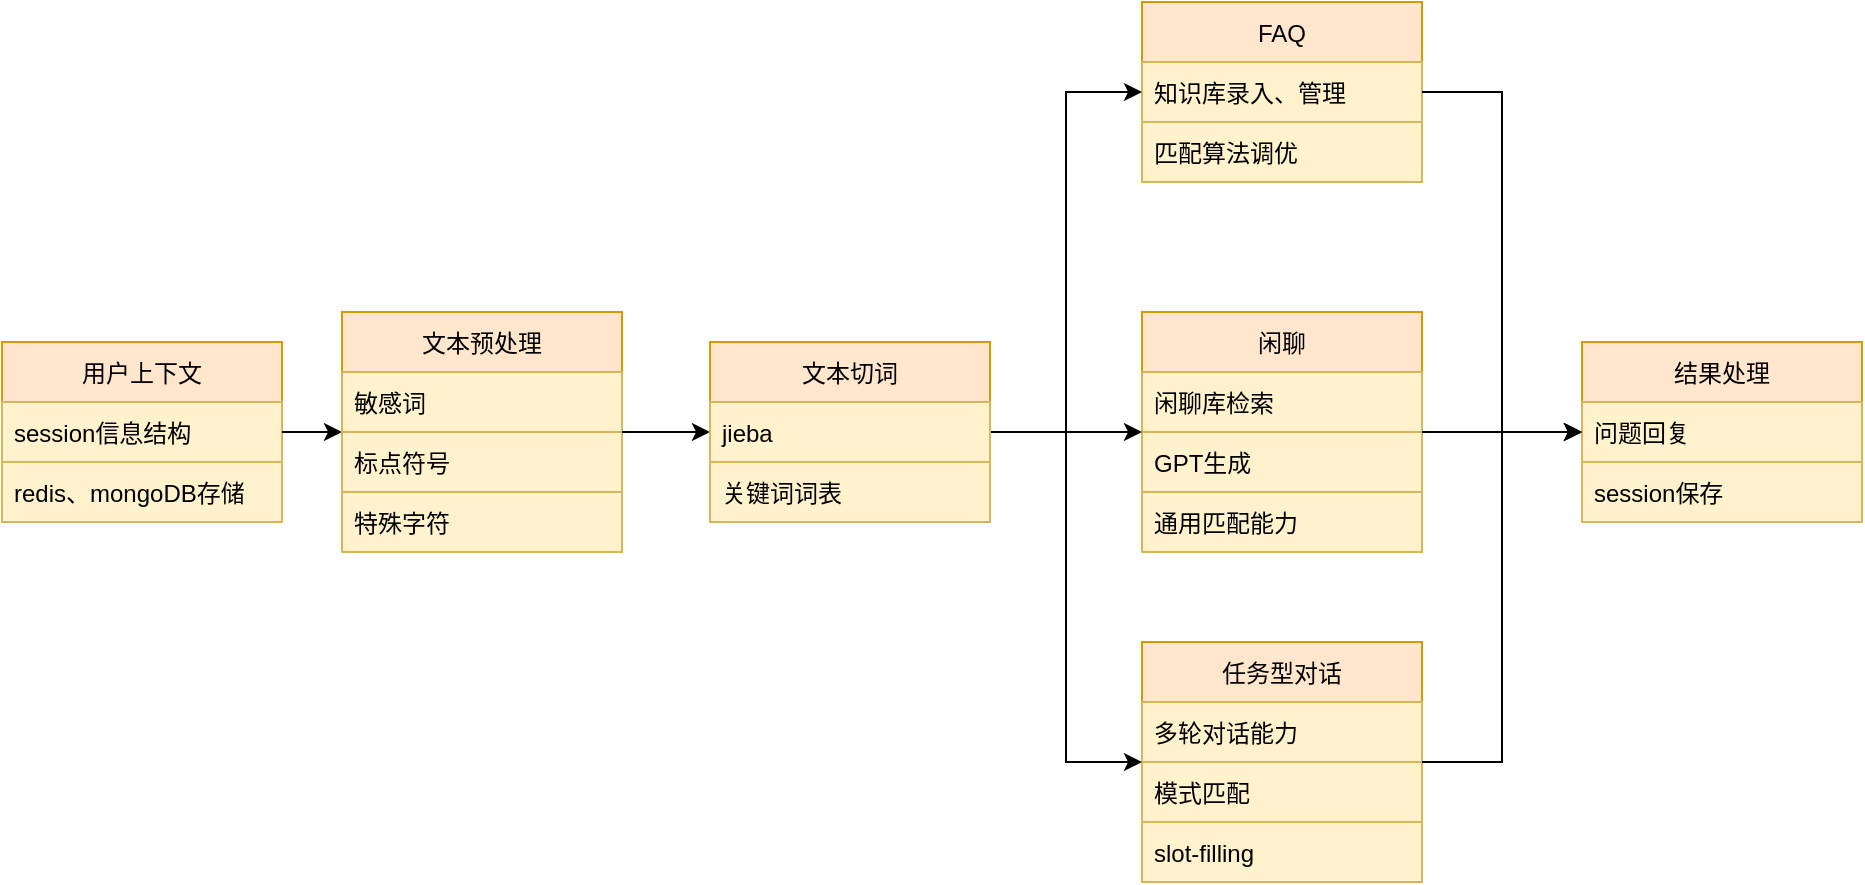 <mxfile version="15.7.0" type="github" pages="5">
  <diagram id="1DQiEbncPVNKnT5ZLwAQ" name="对话机器人构成">
    <mxGraphModel dx="1980" dy="1039" grid="1" gridSize="10" guides="1" tooltips="1" connect="1" arrows="1" fold="1" page="1" pageScale="1" pageWidth="827" pageHeight="1169" math="0" shadow="0">
      <root>
        <mxCell id="2leta2Lz2PGiTpGWdP7--0" />
        <mxCell id="2leta2Lz2PGiTpGWdP7--1" parent="2leta2Lz2PGiTpGWdP7--0" />
        <mxCell id="EGFj_sdCFEe6fq_zzrTZ-20" value="用户上下文" style="swimlane;fontStyle=0;childLayout=stackLayout;horizontal=1;startSize=30;horizontalStack=0;resizeParent=1;resizeParentMax=0;resizeLast=0;collapsible=1;marginBottom=0;fillColor=#ffe6cc;strokeColor=#d79b00;" parent="2leta2Lz2PGiTpGWdP7--1" vertex="1">
          <mxGeometry x="110" y="510" width="140" height="90" as="geometry">
            <mxRectangle y="85" width="90" height="30" as="alternateBounds" />
          </mxGeometry>
        </mxCell>
        <mxCell id="EGFj_sdCFEe6fq_zzrTZ-21" value="session信息结构" style="text;strokeColor=#d6b656;fillColor=#fff2cc;align=left;verticalAlign=middle;spacingLeft=4;spacingRight=4;overflow=hidden;points=[[0,0.5],[1,0.5]];portConstraint=eastwest;rotatable=0;" parent="EGFj_sdCFEe6fq_zzrTZ-20" vertex="1">
          <mxGeometry y="30" width="140" height="30" as="geometry" />
        </mxCell>
        <mxCell id="EGFj_sdCFEe6fq_zzrTZ-22" value="redis、mongoDB存储" style="text;strokeColor=#d6b656;fillColor=#fff2cc;align=left;verticalAlign=middle;spacingLeft=4;spacingRight=4;overflow=hidden;points=[[0,0.5],[1,0.5]];portConstraint=eastwest;rotatable=0;" parent="EGFj_sdCFEe6fq_zzrTZ-20" vertex="1">
          <mxGeometry y="60" width="140" height="30" as="geometry" />
        </mxCell>
        <mxCell id="EGFj_sdCFEe6fq_zzrTZ-23" style="edgeStyle=orthogonalEdgeStyle;rounded=0;orthogonalLoop=1;jettySize=auto;html=1;exitX=1;exitY=0.5;exitDx=0;exitDy=0;entryX=0;entryY=0.5;entryDx=0;entryDy=0;" parent="2leta2Lz2PGiTpGWdP7--1" source="EGFj_sdCFEe6fq_zzrTZ-20" target="EGFj_sdCFEe6fq_zzrTZ-6" edge="1">
          <mxGeometry relative="1" as="geometry" />
        </mxCell>
        <mxCell id="EGFj_sdCFEe6fq_zzrTZ-6" value="文本预处理" style="swimlane;fontStyle=0;childLayout=stackLayout;horizontal=1;startSize=30;horizontalStack=0;resizeParent=1;resizeParentMax=0;resizeLast=0;collapsible=1;marginBottom=0;fillColor=#ffe6cc;strokeColor=#d79b00;" parent="2leta2Lz2PGiTpGWdP7--1" vertex="1">
          <mxGeometry x="280" y="495" width="140" height="120" as="geometry">
            <mxRectangle x="140" y="85" width="90" height="30" as="alternateBounds" />
          </mxGeometry>
        </mxCell>
        <mxCell id="EGFj_sdCFEe6fq_zzrTZ-7" value="敏感词" style="text;strokeColor=#d6b656;fillColor=#fff2cc;align=left;verticalAlign=middle;spacingLeft=4;spacingRight=4;overflow=hidden;points=[[0,0.5],[1,0.5]];portConstraint=eastwest;rotatable=0;" parent="EGFj_sdCFEe6fq_zzrTZ-6" vertex="1">
          <mxGeometry y="30" width="140" height="30" as="geometry" />
        </mxCell>
        <mxCell id="EGFj_sdCFEe6fq_zzrTZ-8" value="标点符号" style="text;strokeColor=#d6b656;fillColor=#fff2cc;align=left;verticalAlign=middle;spacingLeft=4;spacingRight=4;overflow=hidden;points=[[0,0.5],[1,0.5]];portConstraint=eastwest;rotatable=0;" parent="EGFj_sdCFEe6fq_zzrTZ-6" vertex="1">
          <mxGeometry y="60" width="140" height="30" as="geometry" />
        </mxCell>
        <mxCell id="EGFj_sdCFEe6fq_zzrTZ-9" value="特殊字符" style="text;strokeColor=#d6b656;fillColor=#fff2cc;align=left;verticalAlign=middle;spacingLeft=4;spacingRight=4;overflow=hidden;points=[[0,0.5],[1,0.5]];portConstraint=eastwest;rotatable=0;" parent="EGFj_sdCFEe6fq_zzrTZ-6" vertex="1">
          <mxGeometry y="90" width="140" height="30" as="geometry" />
        </mxCell>
        <mxCell id="EGFj_sdCFEe6fq_zzrTZ-15" style="edgeStyle=orthogonalEdgeStyle;rounded=0;orthogonalLoop=1;jettySize=auto;html=1;exitX=1;exitY=0.5;exitDx=0;exitDy=0;entryX=0;entryY=0.5;entryDx=0;entryDy=0;" parent="2leta2Lz2PGiTpGWdP7--1" source="EGFj_sdCFEe6fq_zzrTZ-6" target="EGFj_sdCFEe6fq_zzrTZ-10" edge="1">
          <mxGeometry relative="1" as="geometry" />
        </mxCell>
        <mxCell id="EGFj_sdCFEe6fq_zzrTZ-24" value="FAQ" style="swimlane;fontStyle=0;childLayout=stackLayout;horizontal=1;startSize=30;horizontalStack=0;resizeParent=1;resizeParentMax=0;resizeLast=0;collapsible=1;marginBottom=0;fillColor=#ffe6cc;strokeColor=#d79b00;" parent="2leta2Lz2PGiTpGWdP7--1" vertex="1">
          <mxGeometry x="680" y="340" width="140" height="90" as="geometry">
            <mxRectangle x="840" y="500" width="90" height="30" as="alternateBounds" />
          </mxGeometry>
        </mxCell>
        <mxCell id="EGFj_sdCFEe6fq_zzrTZ-25" value="知识库录入、管理" style="text;strokeColor=#d6b656;fillColor=#fff2cc;align=left;verticalAlign=middle;spacingLeft=4;spacingRight=4;overflow=hidden;points=[[0,0.5],[1,0.5]];portConstraint=eastwest;rotatable=0;" parent="EGFj_sdCFEe6fq_zzrTZ-24" vertex="1">
          <mxGeometry y="30" width="140" height="30" as="geometry" />
        </mxCell>
        <mxCell id="EGFj_sdCFEe6fq_zzrTZ-26" value="匹配算法调优" style="text;strokeColor=#d6b656;fillColor=#fff2cc;align=left;verticalAlign=middle;spacingLeft=4;spacingRight=4;overflow=hidden;points=[[0,0.5],[1,0.5]];portConstraint=eastwest;rotatable=0;" parent="EGFj_sdCFEe6fq_zzrTZ-24" vertex="1">
          <mxGeometry y="60" width="140" height="30" as="geometry" />
        </mxCell>
        <mxCell id="EGFj_sdCFEe6fq_zzrTZ-32" value="闲聊" style="swimlane;fontStyle=0;childLayout=stackLayout;horizontal=1;startSize=30;horizontalStack=0;resizeParent=1;resizeParentMax=0;resizeLast=0;collapsible=1;marginBottom=0;fillColor=#ffe6cc;strokeColor=#d79b00;" parent="2leta2Lz2PGiTpGWdP7--1" vertex="1">
          <mxGeometry x="680" y="495" width="140" height="120" as="geometry">
            <mxRectangle x="815" y="480" width="90" height="30" as="alternateBounds" />
          </mxGeometry>
        </mxCell>
        <mxCell id="EGFj_sdCFEe6fq_zzrTZ-33" value="闲聊库检索" style="text;strokeColor=#d6b656;fillColor=#fff2cc;align=left;verticalAlign=middle;spacingLeft=4;spacingRight=4;overflow=hidden;points=[[0,0.5],[1,0.5]];portConstraint=eastwest;rotatable=0;" parent="EGFj_sdCFEe6fq_zzrTZ-32" vertex="1">
          <mxGeometry y="30" width="140" height="30" as="geometry" />
        </mxCell>
        <mxCell id="EGFj_sdCFEe6fq_zzrTZ-34" value="GPT生成" style="text;strokeColor=#d6b656;fillColor=#fff2cc;align=left;verticalAlign=middle;spacingLeft=4;spacingRight=4;overflow=hidden;points=[[0,0.5],[1,0.5]];portConstraint=eastwest;rotatable=0;" parent="EGFj_sdCFEe6fq_zzrTZ-32" vertex="1">
          <mxGeometry y="60" width="140" height="30" as="geometry" />
        </mxCell>
        <mxCell id="EGFj_sdCFEe6fq_zzrTZ-35" value="通用匹配能力" style="text;strokeColor=#d6b656;fillColor=#fff2cc;align=left;verticalAlign=middle;spacingLeft=4;spacingRight=4;overflow=hidden;points=[[0,0.5],[1,0.5]];portConstraint=eastwest;rotatable=0;" parent="EGFj_sdCFEe6fq_zzrTZ-32" vertex="1">
          <mxGeometry y="90" width="140" height="30" as="geometry" />
        </mxCell>
        <mxCell id="EGFj_sdCFEe6fq_zzrTZ-36" value="任务型对话" style="swimlane;fontStyle=0;childLayout=stackLayout;horizontal=1;startSize=30;horizontalStack=0;resizeParent=1;resizeParentMax=0;resizeLast=0;collapsible=1;marginBottom=0;fillColor=#ffe6cc;strokeColor=#d79b00;" parent="2leta2Lz2PGiTpGWdP7--1" vertex="1">
          <mxGeometry x="680" y="660" width="140" height="120" as="geometry">
            <mxRectangle x="840" y="670" width="90" height="30" as="alternateBounds" />
          </mxGeometry>
        </mxCell>
        <mxCell id="EGFj_sdCFEe6fq_zzrTZ-37" value="多轮对话能力" style="text;strokeColor=#d6b656;fillColor=#fff2cc;align=left;verticalAlign=middle;spacingLeft=4;spacingRight=4;overflow=hidden;points=[[0,0.5],[1,0.5]];portConstraint=eastwest;rotatable=0;" parent="EGFj_sdCFEe6fq_zzrTZ-36" vertex="1">
          <mxGeometry y="30" width="140" height="30" as="geometry" />
        </mxCell>
        <mxCell id="EGFj_sdCFEe6fq_zzrTZ-38" value="模式匹配" style="text;strokeColor=#d6b656;fillColor=#fff2cc;align=left;verticalAlign=middle;spacingLeft=4;spacingRight=4;overflow=hidden;points=[[0,0.5],[1,0.5]];portConstraint=eastwest;rotatable=0;" parent="EGFj_sdCFEe6fq_zzrTZ-36" vertex="1">
          <mxGeometry y="60" width="140" height="30" as="geometry" />
        </mxCell>
        <mxCell id="EGFj_sdCFEe6fq_zzrTZ-39" value="slot-filling" style="text;strokeColor=#d6b656;fillColor=#fff2cc;align=left;verticalAlign=middle;spacingLeft=4;spacingRight=4;overflow=hidden;points=[[0,0.5],[1,0.5]];portConstraint=eastwest;rotatable=0;" parent="EGFj_sdCFEe6fq_zzrTZ-36" vertex="1">
          <mxGeometry y="90" width="140" height="30" as="geometry" />
        </mxCell>
        <mxCell id="EGFj_sdCFEe6fq_zzrTZ-40" value="结果处理" style="swimlane;fontStyle=0;childLayout=stackLayout;horizontal=1;startSize=30;horizontalStack=0;resizeParent=1;resizeParentMax=0;resizeLast=0;collapsible=1;marginBottom=0;fillColor=#ffe6cc;strokeColor=#d79b00;" parent="2leta2Lz2PGiTpGWdP7--1" vertex="1">
          <mxGeometry x="900" y="510" width="140" height="90" as="geometry">
            <mxRectangle x="990" y="585" width="90" height="30" as="alternateBounds" />
          </mxGeometry>
        </mxCell>
        <mxCell id="EGFj_sdCFEe6fq_zzrTZ-41" value="问题回复" style="text;strokeColor=#d6b656;fillColor=#fff2cc;align=left;verticalAlign=middle;spacingLeft=4;spacingRight=4;overflow=hidden;points=[[0,0.5],[1,0.5]];portConstraint=eastwest;rotatable=0;" parent="EGFj_sdCFEe6fq_zzrTZ-40" vertex="1">
          <mxGeometry y="30" width="140" height="30" as="geometry" />
        </mxCell>
        <mxCell id="EGFj_sdCFEe6fq_zzrTZ-42" value="session保存" style="text;strokeColor=#d6b656;fillColor=#fff2cc;align=left;verticalAlign=middle;spacingLeft=4;spacingRight=4;overflow=hidden;points=[[0,0.5],[1,0.5]];portConstraint=eastwest;rotatable=0;" parent="EGFj_sdCFEe6fq_zzrTZ-40" vertex="1">
          <mxGeometry y="60" width="140" height="30" as="geometry" />
        </mxCell>
        <mxCell id="EGFj_sdCFEe6fq_zzrTZ-43" style="edgeStyle=orthogonalEdgeStyle;rounded=0;orthogonalLoop=1;jettySize=auto;html=1;exitX=1;exitY=0.5;exitDx=0;exitDy=0;entryX=0;entryY=0.5;entryDx=0;entryDy=0;" parent="2leta2Lz2PGiTpGWdP7--1" source="EGFj_sdCFEe6fq_zzrTZ-24" target="EGFj_sdCFEe6fq_zzrTZ-40" edge="1">
          <mxGeometry relative="1" as="geometry" />
        </mxCell>
        <mxCell id="EGFj_sdCFEe6fq_zzrTZ-44" style="edgeStyle=orthogonalEdgeStyle;rounded=0;orthogonalLoop=1;jettySize=auto;html=1;entryX=0;entryY=0.5;entryDx=0;entryDy=0;exitX=1;exitY=0.5;exitDx=0;exitDy=0;" parent="2leta2Lz2PGiTpGWdP7--1" source="EGFj_sdCFEe6fq_zzrTZ-32" target="EGFj_sdCFEe6fq_zzrTZ-40" edge="1">
          <mxGeometry relative="1" as="geometry">
            <mxPoint x="845" y="600" as="targetPoint" />
            <mxPoint x="825" y="555" as="sourcePoint" />
          </mxGeometry>
        </mxCell>
        <mxCell id="EGFj_sdCFEe6fq_zzrTZ-45" style="edgeStyle=orthogonalEdgeStyle;rounded=0;orthogonalLoop=1;jettySize=auto;html=1;exitX=1;exitY=0.5;exitDx=0;exitDy=0;entryX=0;entryY=0.5;entryDx=0;entryDy=0;" parent="2leta2Lz2PGiTpGWdP7--1" source="EGFj_sdCFEe6fq_zzrTZ-36" target="EGFj_sdCFEe6fq_zzrTZ-40" edge="1">
          <mxGeometry relative="1" as="geometry" />
        </mxCell>
        <mxCell id="EGFj_sdCFEe6fq_zzrTZ-30" style="edgeStyle=orthogonalEdgeStyle;rounded=0;orthogonalLoop=1;jettySize=auto;html=1;exitX=1;exitY=0.5;exitDx=0;exitDy=0;entryX=0;entryY=0.5;entryDx=0;entryDy=0;" parent="2leta2Lz2PGiTpGWdP7--1" source="EGFj_sdCFEe6fq_zzrTZ-10" target="EGFj_sdCFEe6fq_zzrTZ-24" edge="1">
          <mxGeometry relative="1" as="geometry" />
        </mxCell>
        <mxCell id="EGFj_sdCFEe6fq_zzrTZ-19" style="edgeStyle=orthogonalEdgeStyle;rounded=0;orthogonalLoop=1;jettySize=auto;html=1;exitX=1;exitY=0.5;exitDx=0;exitDy=0;entryX=0;entryY=0.5;entryDx=0;entryDy=0;" parent="2leta2Lz2PGiTpGWdP7--1" source="EGFj_sdCFEe6fq_zzrTZ-10" target="EGFj_sdCFEe6fq_zzrTZ-32" edge="1">
          <mxGeometry relative="1" as="geometry">
            <mxPoint x="800" y="540" as="targetPoint" />
          </mxGeometry>
        </mxCell>
        <mxCell id="EGFj_sdCFEe6fq_zzrTZ-31" style="edgeStyle=orthogonalEdgeStyle;rounded=0;orthogonalLoop=1;jettySize=auto;html=1;exitX=1;exitY=0.5;exitDx=0;exitDy=0;entryX=0;entryY=0.5;entryDx=0;entryDy=0;" parent="2leta2Lz2PGiTpGWdP7--1" source="EGFj_sdCFEe6fq_zzrTZ-10" target="EGFj_sdCFEe6fq_zzrTZ-36" edge="1">
          <mxGeometry relative="1" as="geometry">
            <mxPoint x="490" y="855" as="targetPoint" />
          </mxGeometry>
        </mxCell>
        <mxCell id="EGFj_sdCFEe6fq_zzrTZ-10" value="文本切词" style="swimlane;fontStyle=0;childLayout=stackLayout;horizontal=1;startSize=30;horizontalStack=0;resizeParent=1;resizeParentMax=0;resizeLast=0;collapsible=1;marginBottom=0;fillColor=#ffe6cc;strokeColor=#d79b00;" parent="2leta2Lz2PGiTpGWdP7--1" vertex="1">
          <mxGeometry x="464" y="510" width="140" height="90" as="geometry">
            <mxRectangle x="280" y="85" width="90" height="30" as="alternateBounds" />
          </mxGeometry>
        </mxCell>
        <mxCell id="EGFj_sdCFEe6fq_zzrTZ-11" value="jieba" style="text;strokeColor=#d6b656;fillColor=#fff2cc;align=left;verticalAlign=middle;spacingLeft=4;spacingRight=4;overflow=hidden;points=[[0,0.5],[1,0.5]];portConstraint=eastwest;rotatable=0;" parent="EGFj_sdCFEe6fq_zzrTZ-10" vertex="1">
          <mxGeometry y="30" width="140" height="30" as="geometry" />
        </mxCell>
        <mxCell id="EGFj_sdCFEe6fq_zzrTZ-12" value="关键词词表" style="text;strokeColor=#d6b656;fillColor=#fff2cc;align=left;verticalAlign=middle;spacingLeft=4;spacingRight=4;overflow=hidden;points=[[0,0.5],[1,0.5]];portConstraint=eastwest;rotatable=0;" parent="EGFj_sdCFEe6fq_zzrTZ-10" vertex="1">
          <mxGeometry y="60" width="140" height="30" as="geometry" />
        </mxCell>
      </root>
    </mxGraphModel>
  </diagram>
  <diagram id="N5qHtpORIA5WD0v56xs9" name="Page-1">
    <mxGraphModel dx="1980" dy="1095" grid="1" gridSize="10" guides="1" tooltips="1" connect="1" arrows="1" fold="1" page="1" pageScale="1" pageWidth="827" pageHeight="1169" math="0" shadow="0">
      <root>
        <mxCell id="0" />
        <mxCell id="1" parent="0" />
        <mxCell id="PoNfXmn1FB68Rp0CB9kj-2" value="&amp;nbsp;入口" style="ellipse;whiteSpace=wrap;html=1;aspect=fixed;fillColor=#dae8fc;strokeColor=#6c8ebf;fontSize=17;" parent="1" vertex="1">
          <mxGeometry x="120" y="350" width="80" height="80" as="geometry" />
        </mxCell>
        <mxCell id="3GIcOh8ONmNnbZVLelzF-41" style="edgeStyle=orthogonalEdgeStyle;rounded=0;orthogonalLoop=1;jettySize=auto;html=1;entryX=0;entryY=0.5;entryDx=0;entryDy=0;" parent="1" source="PoNfXmn1FB68Rp0CB9kj-3" target="3GIcOh8ONmNnbZVLelzF-31" edge="1">
          <mxGeometry relative="1" as="geometry" />
        </mxCell>
        <mxCell id="3GIcOh8ONmNnbZVLelzF-42" style="edgeStyle=orthogonalEdgeStyle;rounded=0;orthogonalLoop=1;jettySize=auto;html=1;entryX=0;entryY=0.5;entryDx=0;entryDy=0;" parent="1" source="PoNfXmn1FB68Rp0CB9kj-3" target="PoNfXmn1FB68Rp0CB9kj-19" edge="1">
          <mxGeometry relative="1" as="geometry" />
        </mxCell>
        <mxCell id="PoNfXmn1FB68Rp0CB9kj-3" value="还款" style="ellipse;whiteSpace=wrap;html=1;aspect=fixed;fillColor=#d5e8d4;strokeColor=#82b366;fontSize=16;" parent="1" vertex="1">
          <mxGeometry x="280" y="280" width="80" height="80" as="geometry" />
        </mxCell>
        <mxCell id="PoNfXmn1FB68Rp0CB9kj-6" value="" style="endArrow=classic;html=1;entryX=0;entryY=0.5;entryDx=0;entryDy=0;exitX=1;exitY=0;exitDx=0;exitDy=0;" parent="1" source="PoNfXmn1FB68Rp0CB9kj-2" target="PoNfXmn1FB68Rp0CB9kj-3" edge="1">
          <mxGeometry width="50" height="50" relative="1" as="geometry">
            <mxPoint x="180" y="340" as="sourcePoint" />
            <mxPoint x="230" y="290" as="targetPoint" />
          </mxGeometry>
        </mxCell>
        <mxCell id="3GIcOh8ONmNnbZVLelzF-46" style="edgeStyle=orthogonalEdgeStyle;rounded=0;orthogonalLoop=1;jettySize=auto;html=1;entryX=0;entryY=0.5;entryDx=0;entryDy=0;" parent="1" source="PoNfXmn1FB68Rp0CB9kj-9" target="3GIcOh8ONmNnbZVLelzF-43" edge="1">
          <mxGeometry relative="1" as="geometry" />
        </mxCell>
        <mxCell id="3GIcOh8ONmNnbZVLelzF-47" style="edgeStyle=orthogonalEdgeStyle;rounded=0;orthogonalLoop=1;jettySize=auto;html=1;entryX=0;entryY=0.5;entryDx=0;entryDy=0;" parent="1" source="PoNfXmn1FB68Rp0CB9kj-9" target="3GIcOh8ONmNnbZVLelzF-45" edge="1">
          <mxGeometry relative="1" as="geometry" />
        </mxCell>
        <mxCell id="PoNfXmn1FB68Rp0CB9kj-9" value="借款" style="ellipse;whiteSpace=wrap;html=1;aspect=fixed;fillColor=#d5e8d4;strokeColor=#82b366;fontSize=16;" parent="1" vertex="1">
          <mxGeometry x="280" y="440" width="80" height="80" as="geometry" />
        </mxCell>
        <mxCell id="PoNfXmn1FB68Rp0CB9kj-10" value="" style="endArrow=classic;html=1;exitX=1;exitY=1;exitDx=0;exitDy=0;" parent="1" source="PoNfXmn1FB68Rp0CB9kj-2" target="PoNfXmn1FB68Rp0CB9kj-9" edge="1">
          <mxGeometry width="50" height="50" relative="1" as="geometry">
            <mxPoint x="210" y="440" as="sourcePoint" />
            <mxPoint x="260" y="390" as="targetPoint" />
          </mxGeometry>
        </mxCell>
        <mxCell id="3GIcOh8ONmNnbZVLelzF-56" style="edgeStyle=orthogonalEdgeStyle;rounded=0;orthogonalLoop=1;jettySize=auto;html=1;exitX=1;exitY=0.5;exitDx=0;exitDy=0;entryX=0;entryY=0.5;entryDx=0;entryDy=0;" parent="1" source="PoNfXmn1FB68Rp0CB9kj-19" target="3GIcOh8ONmNnbZVLelzF-51" edge="1">
          <mxGeometry relative="1" as="geometry" />
        </mxCell>
        <mxCell id="PoNfXmn1FB68Rp0CB9kj-19" value="&amp;nbsp;银行卡限额" style="whiteSpace=wrap;html=1;fillColor=#ffe6cc;strokeColor=#d79b00;" parent="1" vertex="1">
          <mxGeometry x="410" y="260" width="100" height="40" as="geometry" />
        </mxCell>
        <mxCell id="3GIcOh8ONmNnbZVLelzF-31" value="怎么查询借还记录" style="whiteSpace=wrap;html=1;fillColor=#ffe6cc;strokeColor=#d79b00;" parent="1" vertex="1">
          <mxGeometry x="410" y="340" width="100" height="40" as="geometry" />
        </mxCell>
        <mxCell id="3GIcOh8ONmNnbZVLelzF-43" value="借款操作流程" style="whiteSpace=wrap;html=1;fillColor=#ffe6cc;strokeColor=#d79b00;" parent="1" vertex="1">
          <mxGeometry x="410" y="420" width="100" height="40" as="geometry" />
        </mxCell>
        <mxCell id="3GIcOh8ONmNnbZVLelzF-45" value="换其他号码审核" style="whiteSpace=wrap;html=1;fillColor=#ffe6cc;strokeColor=#d79b00;" parent="1" vertex="1">
          <mxGeometry x="410" y="500" width="100" height="40" as="geometry" />
        </mxCell>
        <mxCell id="3GIcOh8ONmNnbZVLelzF-51" value="变量表" style="swimlane;fontStyle=0;childLayout=stackLayout;horizontal=1;startSize=26;fillColor=#dae8fc;horizontalStack=0;resizeParent=1;resizeParentMax=0;resizeLast=0;collapsible=1;marginBottom=0;strokeColor=#6c8ebf;" parent="1" vertex="1">
          <mxGeometry x="542.5" y="241" width="115" height="78" as="geometry">
            <mxRectangle x="530" y="241" width="70" height="26" as="alternateBounds" />
          </mxGeometry>
        </mxCell>
        <mxCell id="3GIcOh8ONmNnbZVLelzF-52" value="绑定银行卡" style="text;strokeColor=#6c8ebf;fillColor=#dae8fc;align=left;verticalAlign=top;spacingLeft=4;spacingRight=4;overflow=hidden;rotatable=0;points=[[0,0.5],[1,0.5]];portConstraint=eastwest;" parent="3GIcOh8ONmNnbZVLelzF-51" vertex="1">
          <mxGeometry y="26" width="115" height="26" as="geometry" />
        </mxCell>
        <mxCell id="3GIcOh8ONmNnbZVLelzF-53" value="各银行卡限额" style="text;strokeColor=#6c8ebf;fillColor=#dae8fc;align=left;verticalAlign=top;spacingLeft=4;spacingRight=4;overflow=hidden;rotatable=0;points=[[0,0.5],[1,0.5]];portConstraint=eastwest;" parent="3GIcOh8ONmNnbZVLelzF-51" vertex="1">
          <mxGeometry y="52" width="115" height="26" as="geometry" />
        </mxCell>
        <mxCell id="3GIcOh8ONmNnbZVLelzF-65" style="edgeStyle=orthogonalEdgeStyle;rounded=0;orthogonalLoop=1;jettySize=auto;html=1;exitX=1;exitY=0.5;exitDx=0;exitDy=0;entryX=0;entryY=0.5;entryDx=0;entryDy=0;" parent="1" target="3GIcOh8ONmNnbZVLelzF-66" edge="1">
          <mxGeometry relative="1" as="geometry">
            <mxPoint x="510.023" y="360" as="sourcePoint" />
            <mxPoint x="535.047" y="360" as="targetPoint" />
          </mxGeometry>
        </mxCell>
        <mxCell id="3GIcOh8ONmNnbZVLelzF-66" value="变量表" style="swimlane;fontStyle=0;childLayout=stackLayout;horizontal=1;startSize=26;fillColor=#dae8fc;horizontalStack=0;resizeParent=1;resizeParentMax=0;resizeLast=0;collapsible=1;marginBottom=0;strokeColor=#6c8ebf;" parent="1" vertex="1">
          <mxGeometry x="542.5" y="334" width="115" height="52" as="geometry">
            <mxRectangle x="530" y="241" width="70" height="26" as="alternateBounds" />
          </mxGeometry>
        </mxCell>
        <mxCell id="3GIcOh8ONmNnbZVLelzF-67" value="借款渠道" style="text;strokeColor=#6c8ebf;fillColor=#dae8fc;align=left;verticalAlign=top;spacingLeft=4;spacingRight=4;overflow=hidden;rotatable=0;points=[[0,0.5],[1,0.5]];portConstraint=eastwest;" parent="3GIcOh8ONmNnbZVLelzF-66" vertex="1">
          <mxGeometry y="26" width="115" height="26" as="geometry" />
        </mxCell>
        <mxCell id="3GIcOh8ONmNnbZVLelzF-75" style="edgeStyle=orthogonalEdgeStyle;rounded=0;orthogonalLoop=1;jettySize=auto;html=1;exitX=1;exitY=0.5;exitDx=0;exitDy=0;entryX=0;entryY=0.5;entryDx=0;entryDy=0;" parent="1" source="3GIcOh8ONmNnbZVLelzF-43" target="3GIcOh8ONmNnbZVLelzF-76" edge="1">
          <mxGeometry relative="1" as="geometry">
            <mxPoint x="542.523" y="440" as="sourcePoint" />
            <mxPoint x="540" y="440" as="targetPoint" />
          </mxGeometry>
        </mxCell>
        <mxCell id="3GIcOh8ONmNnbZVLelzF-76" value="变量表" style="swimlane;fontStyle=0;childLayout=stackLayout;horizontal=1;startSize=26;fillColor=#dae8fc;horizontalStack=0;resizeParent=1;resizeParentMax=0;resizeLast=0;collapsible=1;marginBottom=0;strokeColor=#6c8ebf;" parent="1" vertex="1">
          <mxGeometry x="542.5" y="414" width="115" height="52" as="geometry">
            <mxRectangle x="530" y="241" width="70" height="26" as="alternateBounds" />
          </mxGeometry>
        </mxCell>
        <mxCell id="3GIcOh8ONmNnbZVLelzF-77" value="用户渠道" style="text;strokeColor=#6c8ebf;fillColor=#dae8fc;align=left;verticalAlign=top;spacingLeft=4;spacingRight=4;overflow=hidden;rotatable=0;points=[[0,0.5],[1,0.5]];portConstraint=eastwest;" parent="3GIcOh8ONmNnbZVLelzF-76" vertex="1">
          <mxGeometry y="26" width="115" height="26" as="geometry" />
        </mxCell>
        <mxCell id="3GIcOh8ONmNnbZVLelzF-78" style="edgeStyle=orthogonalEdgeStyle;rounded=0;orthogonalLoop=1;jettySize=auto;html=1;exitX=1;exitY=0.5;exitDx=0;exitDy=0;entryX=0;entryY=0.5;entryDx=0;entryDy=0;" parent="1" source="3GIcOh8ONmNnbZVLelzF-45" target="3GIcOh8ONmNnbZVLelzF-79" edge="1">
          <mxGeometry relative="1" as="geometry">
            <mxPoint x="520.103" y="519.862" as="sourcePoint" />
            <mxPoint x="550" y="520" as="targetPoint" />
          </mxGeometry>
        </mxCell>
        <mxCell id="3GIcOh8ONmNnbZVLelzF-79" value="变量表" style="swimlane;fontStyle=0;childLayout=stackLayout;horizontal=1;startSize=26;fillColor=#dae8fc;horizontalStack=0;resizeParent=1;resizeParentMax=0;resizeLast=0;collapsible=1;marginBottom=0;strokeColor=#6c8ebf;" parent="1" vertex="1">
          <mxGeometry x="542.5" y="494" width="115" height="52" as="geometry">
            <mxRectangle x="530" y="241" width="70" height="26" as="alternateBounds" />
          </mxGeometry>
        </mxCell>
        <mxCell id="3GIcOh8ONmNnbZVLelzF-80" value="最后一笔借据状态" style="text;strokeColor=#6c8ebf;fillColor=#dae8fc;align=left;verticalAlign=top;spacingLeft=4;spacingRight=4;overflow=hidden;rotatable=0;points=[[0,0.5],[1,0.5]];portConstraint=eastwest;" parent="3GIcOh8ONmNnbZVLelzF-79" vertex="1">
          <mxGeometry y="26" width="115" height="26" as="geometry" />
        </mxCell>
      </root>
    </mxGraphModel>
  </diagram>
  <diagram id="L6y_KADe0HuPvcSZtkLG" name="Page-2">
    <mxGraphModel dx="1980" dy="1095" grid="1" gridSize="10" guides="1" tooltips="1" connect="1" arrows="1" fold="1" page="1" pageScale="1" pageWidth="827" pageHeight="1169" math="0" shadow="0">
      <root>
        <mxCell id="ycwVW-KgliusVAMrshrZ-0" />
        <mxCell id="ycwVW-KgliusVAMrshrZ-1" parent="ycwVW-KgliusVAMrshrZ-0" />
        <mxCell id="-eKjARwUARZDlLtdPM_U-68" value="" style="group;fontSize=18;" parent="ycwVW-KgliusVAMrshrZ-1" vertex="1" connectable="0">
          <mxGeometry x="37" y="72" width="746" height="593" as="geometry" />
        </mxCell>
        <mxCell id="-eKjARwUARZDlLtdPM_U-63" value="" style="rounded=1;whiteSpace=wrap;html=1;absoluteArcSize=1;arcSize=14;strokeWidth=2;" parent="-eKjARwUARZDlLtdPM_U-68" vertex="1">
          <mxGeometry width="746" height="593" as="geometry" />
        </mxCell>
        <mxCell id="-eKjARwUARZDlLtdPM_U-26" value="" style="group" parent="-eKjARwUARZDlLtdPM_U-68" vertex="1" connectable="0">
          <mxGeometry x="17.5" y="68" width="537.5" height="305" as="geometry" />
        </mxCell>
        <mxCell id="-eKjARwUARZDlLtdPM_U-0" value="&amp;nbsp;入口" style="ellipse;whiteSpace=wrap;html=1;aspect=fixed;fillColor=#dae8fc;strokeColor=#6c8ebf;fontSize=17;" parent="-eKjARwUARZDlLtdPM_U-26" vertex="1">
          <mxGeometry y="109" width="80" height="80" as="geometry" />
        </mxCell>
        <mxCell id="-eKjARwUARZDlLtdPM_U-3" value="还款" style="ellipse;whiteSpace=wrap;html=1;aspect=fixed;fillColor=#d5e8d4;strokeColor=#82b366;fontSize=16;" parent="-eKjARwUARZDlLtdPM_U-26" vertex="1">
          <mxGeometry x="160" y="39" width="80" height="80" as="geometry" />
        </mxCell>
        <mxCell id="-eKjARwUARZDlLtdPM_U-4" value="" style="endArrow=classic;html=1;entryX=0;entryY=0.5;entryDx=0;entryDy=0;exitX=1;exitY=0;exitDx=0;exitDy=0;" parent="-eKjARwUARZDlLtdPM_U-26" source="-eKjARwUARZDlLtdPM_U-0" target="-eKjARwUARZDlLtdPM_U-3" edge="1">
          <mxGeometry width="50" height="50" relative="1" as="geometry">
            <mxPoint x="60" y="99" as="sourcePoint" />
            <mxPoint x="110" y="49" as="targetPoint" />
          </mxGeometry>
        </mxCell>
        <mxCell id="-eKjARwUARZDlLtdPM_U-7" value="借款" style="ellipse;whiteSpace=wrap;html=1;aspect=fixed;fillColor=#d5e8d4;strokeColor=#82b366;fontSize=16;" parent="-eKjARwUARZDlLtdPM_U-26" vertex="1">
          <mxGeometry x="160" y="199" width="80" height="80" as="geometry" />
        </mxCell>
        <mxCell id="-eKjARwUARZDlLtdPM_U-8" value="" style="endArrow=classic;html=1;exitX=1;exitY=1;exitDx=0;exitDy=0;" parent="-eKjARwUARZDlLtdPM_U-26" source="-eKjARwUARZDlLtdPM_U-0" target="-eKjARwUARZDlLtdPM_U-7" edge="1">
          <mxGeometry width="50" height="50" relative="1" as="geometry">
            <mxPoint x="90" y="199" as="sourcePoint" />
            <mxPoint x="140" y="149" as="targetPoint" />
          </mxGeometry>
        </mxCell>
        <mxCell id="-eKjARwUARZDlLtdPM_U-10" value="&amp;nbsp;银行卡限额" style="whiteSpace=wrap;html=1;fillColor=#ffe6cc;strokeColor=#d79b00;" parent="-eKjARwUARZDlLtdPM_U-26" vertex="1">
          <mxGeometry x="290" y="19" width="100" height="40" as="geometry" />
        </mxCell>
        <mxCell id="-eKjARwUARZDlLtdPM_U-2" style="edgeStyle=orthogonalEdgeStyle;rounded=0;orthogonalLoop=1;jettySize=auto;html=1;entryX=0;entryY=0.5;entryDx=0;entryDy=0;" parent="-eKjARwUARZDlLtdPM_U-26" source="-eKjARwUARZDlLtdPM_U-3" target="-eKjARwUARZDlLtdPM_U-10" edge="1">
          <mxGeometry relative="1" as="geometry" />
        </mxCell>
        <mxCell id="-eKjARwUARZDlLtdPM_U-11" value="怎么查询借还记录" style="whiteSpace=wrap;html=1;fillColor=#ffe6cc;strokeColor=#d79b00;" parent="-eKjARwUARZDlLtdPM_U-26" vertex="1">
          <mxGeometry x="290" y="99" width="100" height="40" as="geometry" />
        </mxCell>
        <mxCell id="-eKjARwUARZDlLtdPM_U-1" style="edgeStyle=orthogonalEdgeStyle;rounded=0;orthogonalLoop=1;jettySize=auto;html=1;entryX=0;entryY=0.5;entryDx=0;entryDy=0;" parent="-eKjARwUARZDlLtdPM_U-26" source="-eKjARwUARZDlLtdPM_U-3" target="-eKjARwUARZDlLtdPM_U-11" edge="1">
          <mxGeometry relative="1" as="geometry" />
        </mxCell>
        <mxCell id="-eKjARwUARZDlLtdPM_U-12" value="借款操作流程" style="whiteSpace=wrap;html=1;fillColor=#ffe6cc;strokeColor=#d79b00;" parent="-eKjARwUARZDlLtdPM_U-26" vertex="1">
          <mxGeometry x="290" y="179" width="100" height="40" as="geometry" />
        </mxCell>
        <mxCell id="-eKjARwUARZDlLtdPM_U-5" style="edgeStyle=orthogonalEdgeStyle;rounded=0;orthogonalLoop=1;jettySize=auto;html=1;entryX=0;entryY=0.5;entryDx=0;entryDy=0;" parent="-eKjARwUARZDlLtdPM_U-26" source="-eKjARwUARZDlLtdPM_U-7" target="-eKjARwUARZDlLtdPM_U-12" edge="1">
          <mxGeometry relative="1" as="geometry" />
        </mxCell>
        <mxCell id="-eKjARwUARZDlLtdPM_U-13" value="换其他号码审核" style="whiteSpace=wrap;html=1;fillColor=#ffe6cc;strokeColor=#d79b00;" parent="-eKjARwUARZDlLtdPM_U-26" vertex="1">
          <mxGeometry x="290" y="259" width="100" height="40" as="geometry" />
        </mxCell>
        <mxCell id="-eKjARwUARZDlLtdPM_U-14" value="变量表" style="swimlane;fontStyle=0;childLayout=stackLayout;horizontal=1;startSize=26;fillColor=#dae8fc;horizontalStack=0;resizeParent=1;resizeParentMax=0;resizeLast=0;collapsible=1;marginBottom=0;strokeColor=#6c8ebf;" parent="-eKjARwUARZDlLtdPM_U-26" vertex="1">
          <mxGeometry x="422.5" width="115" height="78" as="geometry">
            <mxRectangle x="530" y="241" width="70" height="26" as="alternateBounds" />
          </mxGeometry>
        </mxCell>
        <mxCell id="-eKjARwUARZDlLtdPM_U-15" value="绑定银行卡" style="text;strokeColor=#6c8ebf;fillColor=#dae8fc;align=left;verticalAlign=top;spacingLeft=4;spacingRight=4;overflow=hidden;rotatable=0;points=[[0,0.5],[1,0.5]];portConstraint=eastwest;" parent="-eKjARwUARZDlLtdPM_U-14" vertex="1">
          <mxGeometry y="26" width="115" height="26" as="geometry" />
        </mxCell>
        <mxCell id="-eKjARwUARZDlLtdPM_U-16" value="各银行卡限额" style="text;strokeColor=#6c8ebf;fillColor=#dae8fc;align=left;verticalAlign=top;spacingLeft=4;spacingRight=4;overflow=hidden;rotatable=0;points=[[0,0.5],[1,0.5]];portConstraint=eastwest;" parent="-eKjARwUARZDlLtdPM_U-14" vertex="1">
          <mxGeometry y="52" width="115" height="26" as="geometry" />
        </mxCell>
        <mxCell id="-eKjARwUARZDlLtdPM_U-17" style="edgeStyle=orthogonalEdgeStyle;rounded=0;orthogonalLoop=1;jettySize=auto;html=1;exitX=1;exitY=0.5;exitDx=0;exitDy=0;entryX=0;entryY=0.5;entryDx=0;entryDy=0;" parent="-eKjARwUARZDlLtdPM_U-26" target="-eKjARwUARZDlLtdPM_U-18" edge="1">
          <mxGeometry relative="1" as="geometry">
            <mxPoint x="390.023" y="119" as="sourcePoint" />
            <mxPoint x="415.047" y="119" as="targetPoint" />
          </mxGeometry>
        </mxCell>
        <mxCell id="-eKjARwUARZDlLtdPM_U-18" value="变量表" style="swimlane;fontStyle=0;childLayout=stackLayout;horizontal=1;startSize=26;fillColor=#dae8fc;horizontalStack=0;resizeParent=1;resizeParentMax=0;resizeLast=0;collapsible=1;marginBottom=0;strokeColor=#6c8ebf;" parent="-eKjARwUARZDlLtdPM_U-26" vertex="1">
          <mxGeometry x="422.5" y="93" width="115" height="52" as="geometry">
            <mxRectangle x="530" y="241" width="70" height="26" as="alternateBounds" />
          </mxGeometry>
        </mxCell>
        <mxCell id="-eKjARwUARZDlLtdPM_U-19" value="借款渠道" style="text;strokeColor=#6c8ebf;fillColor=#dae8fc;align=left;verticalAlign=top;spacingLeft=4;spacingRight=4;overflow=hidden;rotatable=0;points=[[0,0.5],[1,0.5]];portConstraint=eastwest;" parent="-eKjARwUARZDlLtdPM_U-18" vertex="1">
          <mxGeometry y="26" width="115" height="26" as="geometry" />
        </mxCell>
        <mxCell id="-eKjARwUARZDlLtdPM_U-20" style="edgeStyle=orthogonalEdgeStyle;rounded=0;orthogonalLoop=1;jettySize=auto;html=1;exitX=1;exitY=0.5;exitDx=0;exitDy=0;entryX=0;entryY=0.5;entryDx=0;entryDy=0;" parent="-eKjARwUARZDlLtdPM_U-26" source="-eKjARwUARZDlLtdPM_U-12" target="-eKjARwUARZDlLtdPM_U-21" edge="1">
          <mxGeometry relative="1" as="geometry">
            <mxPoint x="422.523" y="199" as="sourcePoint" />
            <mxPoint x="420" y="199" as="targetPoint" />
          </mxGeometry>
        </mxCell>
        <mxCell id="-eKjARwUARZDlLtdPM_U-21" value="变量表" style="swimlane;fontStyle=0;childLayout=stackLayout;horizontal=1;startSize=26;fillColor=#dae8fc;horizontalStack=0;resizeParent=1;resizeParentMax=0;resizeLast=0;collapsible=1;marginBottom=0;strokeColor=#6c8ebf;" parent="-eKjARwUARZDlLtdPM_U-26" vertex="1">
          <mxGeometry x="422.5" y="173" width="115" height="52" as="geometry">
            <mxRectangle x="530" y="241" width="70" height="26" as="alternateBounds" />
          </mxGeometry>
        </mxCell>
        <mxCell id="-eKjARwUARZDlLtdPM_U-22" value="用户渠道" style="text;strokeColor=#6c8ebf;fillColor=#dae8fc;align=left;verticalAlign=top;spacingLeft=4;spacingRight=4;overflow=hidden;rotatable=0;points=[[0,0.5],[1,0.5]];portConstraint=eastwest;" parent="-eKjARwUARZDlLtdPM_U-21" vertex="1">
          <mxGeometry y="26" width="115" height="26" as="geometry" />
        </mxCell>
        <mxCell id="-eKjARwUARZDlLtdPM_U-23" style="edgeStyle=orthogonalEdgeStyle;rounded=0;orthogonalLoop=1;jettySize=auto;html=1;exitX=1;exitY=0.5;exitDx=0;exitDy=0;entryX=0;entryY=0.5;entryDx=0;entryDy=0;" parent="-eKjARwUARZDlLtdPM_U-26" source="-eKjARwUARZDlLtdPM_U-13" target="-eKjARwUARZDlLtdPM_U-24" edge="1">
          <mxGeometry relative="1" as="geometry">
            <mxPoint x="400.103" y="278.862" as="sourcePoint" />
            <mxPoint x="430" y="279" as="targetPoint" />
          </mxGeometry>
        </mxCell>
        <mxCell id="-eKjARwUARZDlLtdPM_U-24" value="变量表" style="swimlane;fontStyle=0;childLayout=stackLayout;horizontal=1;startSize=26;fillColor=#dae8fc;horizontalStack=0;resizeParent=1;resizeParentMax=0;resizeLast=0;collapsible=1;marginBottom=0;strokeColor=#6c8ebf;" parent="-eKjARwUARZDlLtdPM_U-26" vertex="1">
          <mxGeometry x="422.5" y="253" width="115" height="52" as="geometry">
            <mxRectangle x="530" y="241" width="70" height="26" as="alternateBounds" />
          </mxGeometry>
        </mxCell>
        <mxCell id="-eKjARwUARZDlLtdPM_U-25" value="最后一笔借据状态" style="text;strokeColor=#6c8ebf;fillColor=#dae8fc;align=left;verticalAlign=top;spacingLeft=4;spacingRight=4;overflow=hidden;rotatable=0;points=[[0,0.5],[1,0.5]];portConstraint=eastwest;" parent="-eKjARwUARZDlLtdPM_U-24" vertex="1">
          <mxGeometry y="26" width="115" height="26" as="geometry" />
        </mxCell>
        <mxCell id="-eKjARwUARZDlLtdPM_U-6" style="edgeStyle=orthogonalEdgeStyle;rounded=0;orthogonalLoop=1;jettySize=auto;html=1;entryX=0;entryY=0.5;entryDx=0;entryDy=0;" parent="-eKjARwUARZDlLtdPM_U-26" source="-eKjARwUARZDlLtdPM_U-7" target="-eKjARwUARZDlLtdPM_U-13" edge="1">
          <mxGeometry relative="1" as="geometry" />
        </mxCell>
        <mxCell id="-eKjARwUARZDlLtdPM_U-9" style="edgeStyle=orthogonalEdgeStyle;rounded=0;orthogonalLoop=1;jettySize=auto;html=1;exitX=1;exitY=0.5;exitDx=0;exitDy=0;entryX=0;entryY=0.5;entryDx=0;entryDy=0;" parent="-eKjARwUARZDlLtdPM_U-26" source="-eKjARwUARZDlLtdPM_U-10" target="-eKjARwUARZDlLtdPM_U-14" edge="1">
          <mxGeometry relative="1" as="geometry" />
        </mxCell>
        <mxCell id="-eKjARwUARZDlLtdPM_U-27" value="" style="endArrow=none;dashed=1;html=1;" parent="-eKjARwUARZDlLtdPM_U-68" edge="1">
          <mxGeometry width="50" height="50" relative="1" as="geometry">
            <mxPoint x="586" y="393" as="sourcePoint" />
            <mxPoint x="585.5" y="59" as="targetPoint" />
          </mxGeometry>
        </mxCell>
        <mxCell id="-eKjARwUARZDlLtdPM_U-32" value="" style="group" parent="-eKjARwUARZDlLtdPM_U-68" vertex="1" connectable="0">
          <mxGeometry x="626" y="79.5" width="45" height="230" as="geometry" />
        </mxCell>
        <mxCell id="-eKjARwUARZDlLtdPM_U-28" value="" style="verticalLabelPosition=bottom;html=1;verticalAlign=top;align=center;strokeColor=none;fillColor=#00BEF2;shape=mxgraph.azure.file_2;" parent="-eKjARwUARZDlLtdPM_U-32" vertex="1">
          <mxGeometry y="87" width="45" height="55" as="geometry" />
        </mxCell>
        <mxCell id="-eKjARwUARZDlLtdPM_U-30" value="" style="verticalLabelPosition=bottom;html=1;verticalAlign=top;align=center;strokeColor=none;fillColor=#00BEF2;shape=mxgraph.azure.sql_reporting;" parent="-eKjARwUARZDlLtdPM_U-32" vertex="1">
          <mxGeometry y="180" width="45" height="50" as="geometry" />
        </mxCell>
        <mxCell id="-eKjARwUARZDlLtdPM_U-31" value="" style="verticalLabelPosition=bottom;html=1;verticalAlign=top;align=center;strokeColor=none;fillColor=#00BEF2;shape=mxgraph.azure.cloud_services_configuration_file;" parent="-eKjARwUARZDlLtdPM_U-32" vertex="1">
          <mxGeometry width="45" height="50" as="geometry" />
        </mxCell>
        <mxCell id="-eKjARwUARZDlLtdPM_U-33" value="" style="endArrow=none;dashed=1;html=1;entryX=1.003;entryY=0.666;entryDx=0;entryDy=0;entryPerimeter=0;" parent="-eKjARwUARZDlLtdPM_U-68" target="-eKjARwUARZDlLtdPM_U-63" edge="1">
          <mxGeometry width="50" height="50" relative="1" as="geometry">
            <mxPoint x="6" y="393" as="sourcePoint" />
            <mxPoint x="726" y="393" as="targetPoint" />
          </mxGeometry>
        </mxCell>
        <mxCell id="-eKjARwUARZDlLtdPM_U-34" value="" style="shape=mxgraph.cisco.people.androgenous_person;html=1;dashed=0;fillColor=#036897;strokeColor=#ffffff;strokeWidth=2;verticalLabelPosition=bottom;verticalAlign=top" parent="-eKjARwUARZDlLtdPM_U-68" vertex="1">
          <mxGeometry x="217.5" y="431" width="69" height="82" as="geometry" />
        </mxCell>
        <mxCell id="-eKjARwUARZDlLtdPM_U-48" style="edgeStyle=orthogonalEdgeStyle;rounded=0;orthogonalLoop=1;jettySize=auto;html=1;entryX=0.01;entryY=0.5;entryDx=0;entryDy=0;entryPerimeter=0;" parent="-eKjARwUARZDlLtdPM_U-68" source="-eKjARwUARZDlLtdPM_U-37" target="-eKjARwUARZDlLtdPM_U-34" edge="1">
          <mxGeometry relative="1" as="geometry" />
        </mxCell>
        <mxCell id="-eKjARwUARZDlLtdPM_U-37" value="用户问题" style="html=1;whiteSpace=wrap;comic=1;strokeWidth=2;fontFamily=Comic Sans MS;fontStyle=1;fillColor=#f5f5f5;strokeColor=#666666;fontColor=#333333;" parent="-eKjARwUARZDlLtdPM_U-68" vertex="1">
          <mxGeometry x="26" y="483" width="120" height="38" as="geometry" />
        </mxCell>
        <mxCell id="-eKjARwUARZDlLtdPM_U-46" style="edgeStyle=orthogonalEdgeStyle;rounded=0;orthogonalLoop=1;jettySize=auto;html=1;entryX=0.01;entryY=0.5;entryDx=0;entryDy=0;entryPerimeter=0;" parent="-eKjARwUARZDlLtdPM_U-68" source="-eKjARwUARZDlLtdPM_U-44" target="-eKjARwUARZDlLtdPM_U-34" edge="1">
          <mxGeometry relative="1" as="geometry" />
        </mxCell>
        <mxCell id="-eKjARwUARZDlLtdPM_U-44" value="状态历史" style="rounded=1;whiteSpace=wrap;html=1;arcSize=40;fontColor=#000000;fillColor=#ffffc0;strokeColor=#ff0000;" parent="-eKjARwUARZDlLtdPM_U-68" vertex="1">
          <mxGeometry x="26" y="423" width="120" height="40" as="geometry" />
        </mxCell>
        <mxCell id="-eKjARwUARZDlLtdPM_U-49" value="新状态" style="rounded=1;whiteSpace=wrap;html=1;arcSize=40;fontColor=#000000;fillColor=#ffffc0;strokeColor=#ff0000;" parent="-eKjARwUARZDlLtdPM_U-68" vertex="1">
          <mxGeometry x="334" y="452" width="120" height="40" as="geometry" />
        </mxCell>
        <mxCell id="-eKjARwUARZDlLtdPM_U-51" style="edgeStyle=orthogonalEdgeStyle;rounded=0;orthogonalLoop=1;jettySize=auto;html=1;" parent="-eKjARwUARZDlLtdPM_U-68" source="-eKjARwUARZDlLtdPM_U-34" target="-eKjARwUARZDlLtdPM_U-49" edge="1">
          <mxGeometry relative="1" as="geometry" />
        </mxCell>
        <mxCell id="ztb5_I0g_jA1FQdOr2yS-1" style="edgeStyle=orthogonalEdgeStyle;rounded=0;orthogonalLoop=1;jettySize=auto;html=1;entryX=0;entryY=0.5;entryDx=0;entryDy=0;fontSize=16;" parent="-eKjARwUARZDlLtdPM_U-68" source="-eKjARwUARZDlLtdPM_U-52" target="ztb5_I0g_jA1FQdOr2yS-0" edge="1">
          <mxGeometry relative="1" as="geometry" />
        </mxCell>
        <mxCell id="-eKjARwUARZDlLtdPM_U-52" value="" style="shape=mxgraph.cisco.people.androgenous_person;html=1;dashed=0;fillColor=#036897;strokeColor=#ffffff;strokeWidth=2;verticalLabelPosition=bottom;verticalAlign=top" parent="-eKjARwUARZDlLtdPM_U-68" vertex="1">
          <mxGeometry x="497.5" y="431" width="69" height="82" as="geometry" />
        </mxCell>
        <mxCell id="-eKjARwUARZDlLtdPM_U-53" style="edgeStyle=orthogonalEdgeStyle;rounded=0;orthogonalLoop=1;jettySize=auto;html=1;entryX=0.01;entryY=0.5;entryDx=0;entryDy=0;entryPerimeter=0;" parent="-eKjARwUARZDlLtdPM_U-68" source="-eKjARwUARZDlLtdPM_U-49" target="-eKjARwUARZDlLtdPM_U-52" edge="1">
          <mxGeometry relative="1" as="geometry" />
        </mxCell>
        <mxCell id="-eKjARwUARZDlLtdPM_U-54" value="回复话语" style="html=1;whiteSpace=wrap;comic=1;strokeWidth=2;fontFamily=Comic Sans MS;fontStyle=1;fillColor=#f5f5f5;strokeColor=#666666;fontColor=#333333;" parent="-eKjARwUARZDlLtdPM_U-68" vertex="1">
          <mxGeometry x="606" y="482.5" width="120" height="40" as="geometry" />
        </mxCell>
        <mxCell id="-eKjARwUARZDlLtdPM_U-57" style="edgeStyle=orthogonalEdgeStyle;rounded=0;orthogonalLoop=1;jettySize=auto;html=1;entryX=0;entryY=0.5;entryDx=0;entryDy=0;" parent="-eKjARwUARZDlLtdPM_U-68" source="-eKjARwUARZDlLtdPM_U-52" target="-eKjARwUARZDlLtdPM_U-54" edge="1">
          <mxGeometry relative="1" as="geometry" />
        </mxCell>
        <mxCell id="-eKjARwUARZDlLtdPM_U-58" value="&lt;span style=&quot;font-size: 16px;&quot;&gt;对话“excel”&lt;/span&gt;" style="text;html=1;strokeColor=none;fillColor=none;align=center;verticalAlign=middle;whiteSpace=wrap;rounded=0;fontSize=16;" parent="-eKjARwUARZDlLtdPM_U-68" vertex="1">
          <mxGeometry y="318" width="148" height="35" as="geometry" />
        </mxCell>
        <mxCell id="-eKjARwUARZDlLtdPM_U-59" value="&lt;font style=&quot;font-size: 16px&quot;&gt;附件&lt;/font&gt;" style="text;html=1;strokeColor=none;fillColor=none;align=center;verticalAlign=middle;whiteSpace=wrap;rounded=0;" parent="-eKjARwUARZDlLtdPM_U-68" vertex="1">
          <mxGeometry x="574.5" y="321" width="148" height="35" as="geometry" />
        </mxCell>
        <mxCell id="-eKjARwUARZDlLtdPM_U-61" value="&lt;span style=&quot;font-size: 16px;&quot;&gt;分析客服&lt;/span&gt;" style="text;html=1;strokeColor=none;fillColor=none;align=center;verticalAlign=middle;whiteSpace=wrap;rounded=0;fontSize=16;" parent="-eKjARwUARZDlLtdPM_U-68" vertex="1">
          <mxGeometry x="177.5" y="537" width="148" height="35" as="geometry" />
        </mxCell>
        <mxCell id="-eKjARwUARZDlLtdPM_U-62" value="&lt;span style=&quot;font-size: 16px;&quot;&gt;回复客服&lt;/span&gt;" style="text;html=1;strokeColor=none;fillColor=none;align=center;verticalAlign=middle;whiteSpace=wrap;rounded=0;fontSize=16;" parent="-eKjARwUARZDlLtdPM_U-68" vertex="1">
          <mxGeometry x="458" y="537" width="148" height="35" as="geometry" />
        </mxCell>
        <mxCell id="-eKjARwUARZDlLtdPM_U-70" value="智能内呼对话框架" style="text;html=1;strokeColor=none;fillColor=none;align=center;verticalAlign=middle;whiteSpace=wrap;rounded=0;fontSize=20;" parent="-eKjARwUARZDlLtdPM_U-68" vertex="1">
          <mxGeometry x="306.5" y="14" width="175" height="36" as="geometry" />
        </mxCell>
        <mxCell id="ztb5_I0g_jA1FQdOr2yS-0" value="新状态历史" style="rounded=1;whiteSpace=wrap;html=1;arcSize=40;fontColor=#000000;fillColor=#ffffc0;strokeColor=#ff0000;" parent="-eKjARwUARZDlLtdPM_U-68" vertex="1">
          <mxGeometry x="606" y="423" width="120" height="40" as="geometry" />
        </mxCell>
      </root>
    </mxGraphModel>
  </diagram>
  <diagram id="aTbXlpKInqhy2RarnzG3" name="Page-4">
    <mxGraphModel dx="1980" dy="1095" grid="1" gridSize="10" guides="1" tooltips="1" connect="1" arrows="1" fold="1" page="1" pageScale="1" pageWidth="827" pageHeight="1169" math="0" shadow="0">
      <root>
        <mxCell id="k3Ad2zJOG15H_MIZiUkz-0" />
        <mxCell id="k3Ad2zJOG15H_MIZiUkz-1" parent="k3Ad2zJOG15H_MIZiUkz-0" />
        <mxCell id="8mtbTzf0vLJzyNoVARhx-4" style="rounded=0;orthogonalLoop=1;jettySize=auto;html=1;entryX=0;entryY=0.5;entryDx=0;entryDy=0;exitX=1;exitY=0.5;exitDx=0;exitDy=0;" edge="1" parent="k3Ad2zJOG15H_MIZiUkz-1" source="8mtbTzf0vLJzyNoVARhx-0" target="8mtbTzf0vLJzyNoVARhx-1">
          <mxGeometry relative="1" as="geometry" />
        </mxCell>
        <mxCell id="8mtbTzf0vLJzyNoVARhx-0" value="用户输入" style="ellipse;whiteSpace=wrap;html=1;aspect=fixed;fillColor=#dae8fc;strokeColor=#6c8ebf;" vertex="1" parent="k3Ad2zJOG15H_MIZiUkz-1">
          <mxGeometry x="200" y="330" width="80" height="80" as="geometry" />
        </mxCell>
        <mxCell id="maZKcu8G-w2IqJson7Uo-7" style="edgeStyle=none;rounded=0;orthogonalLoop=1;jettySize=auto;html=1;exitX=1;exitY=0.5;exitDx=0;exitDy=0;entryX=0;entryY=0.5;entryDx=0;entryDy=0;" edge="1" parent="k3Ad2zJOG15H_MIZiUkz-1" source="8mtbTzf0vLJzyNoVARhx-1" target="maZKcu8G-w2IqJson7Uo-5">
          <mxGeometry relative="1" as="geometry" />
        </mxCell>
        <mxCell id="maZKcu8G-w2IqJson7Uo-8" style="edgeStyle=none;rounded=0;orthogonalLoop=1;jettySize=auto;html=1;exitX=1;exitY=0.5;exitDx=0;exitDy=0;entryX=0;entryY=0.5;entryDx=0;entryDy=0;" edge="1" parent="k3Ad2zJOG15H_MIZiUkz-1" source="8mtbTzf0vLJzyNoVARhx-1" target="maZKcu8G-w2IqJson7Uo-6">
          <mxGeometry relative="1" as="geometry" />
        </mxCell>
        <mxCell id="8mtbTzf0vLJzyNoVARhx-1" value="输入预处理" style="ellipse;whiteSpace=wrap;html=1;aspect=fixed;fillColor=#fff2cc;strokeColor=#d6b656;" vertex="1" parent="k3Ad2zJOG15H_MIZiUkz-1">
          <mxGeometry x="360" y="330" width="80" height="80" as="geometry" />
        </mxCell>
        <mxCell id="maZKcu8G-w2IqJson7Uo-2" style="edgeStyle=none;rounded=0;orthogonalLoop=1;jettySize=auto;html=1;exitX=1;exitY=0.5;exitDx=0;exitDy=0;" edge="1" parent="k3Ad2zJOG15H_MIZiUkz-1" source="maZKcu8G-w2IqJson7Uo-0" target="maZKcu8G-w2IqJson7Uo-1">
          <mxGeometry relative="1" as="geometry" />
        </mxCell>
        <mxCell id="maZKcu8G-w2IqJson7Uo-4" style="edgeStyle=none;rounded=0;orthogonalLoop=1;jettySize=auto;html=1;exitX=1;exitY=0.5;exitDx=0;exitDy=0;entryX=0;entryY=0.5;entryDx=0;entryDy=0;" edge="1" parent="k3Ad2zJOG15H_MIZiUkz-1" source="maZKcu8G-w2IqJson7Uo-0" target="maZKcu8G-w2IqJson7Uo-3">
          <mxGeometry relative="1" as="geometry" />
        </mxCell>
        <mxCell id="maZKcu8G-w2IqJson7Uo-0" value="知识库" style="ellipse;whiteSpace=wrap;html=1;aspect=fixed;fillColor=#d5e8d4;strokeColor=#82b366;" vertex="1" parent="k3Ad2zJOG15H_MIZiUkz-1">
          <mxGeometry x="360" y="130" width="80" height="80" as="geometry" />
        </mxCell>
        <mxCell id="maZKcu8G-w2IqJson7Uo-1" value="倒排索引" style="ellipse;whiteSpace=wrap;html=1;aspect=fixed;fillColor=#e1d5e7;strokeColor=#9673a6;" vertex="1" parent="k3Ad2zJOG15H_MIZiUkz-1">
          <mxGeometry x="500" y="60" width="80" height="80" as="geometry" />
        </mxCell>
        <mxCell id="maZKcu8G-w2IqJson7Uo-3" value="语义索引" style="ellipse;whiteSpace=wrap;html=1;aspect=fixed;fillColor=#e1d5e7;strokeColor=#9673a6;" vertex="1" parent="k3Ad2zJOG15H_MIZiUkz-1">
          <mxGeometry x="500" y="170" width="80" height="80" as="geometry" />
        </mxCell>
        <mxCell id="maZKcu8G-w2IqJson7Uo-11" style="edgeStyle=none;rounded=0;orthogonalLoop=1;jettySize=auto;html=1;exitX=1;exitY=0.5;exitDx=0;exitDy=0;entryX=0;entryY=0.5;entryDx=0;entryDy=0;" edge="1" parent="k3Ad2zJOG15H_MIZiUkz-1" source="maZKcu8G-w2IqJson7Uo-5" target="maZKcu8G-w2IqJson7Uo-10">
          <mxGeometry relative="1" as="geometry" />
        </mxCell>
        <mxCell id="maZKcu8G-w2IqJson7Uo-5" value="倒排检索" style="ellipse;whiteSpace=wrap;html=1;aspect=fixed;fillColor=#e1d5e7;strokeColor=#9673a6;" vertex="1" parent="k3Ad2zJOG15H_MIZiUkz-1">
          <mxGeometry x="500" y="270" width="80" height="80" as="geometry" />
        </mxCell>
        <mxCell id="maZKcu8G-w2IqJson7Uo-12" style="edgeStyle=none;rounded=0;orthogonalLoop=1;jettySize=auto;html=1;exitX=1;exitY=0.5;exitDx=0;exitDy=0;" edge="1" parent="k3Ad2zJOG15H_MIZiUkz-1" source="maZKcu8G-w2IqJson7Uo-6">
          <mxGeometry relative="1" as="geometry">
            <mxPoint x="640" y="370" as="targetPoint" />
          </mxGeometry>
        </mxCell>
        <mxCell id="maZKcu8G-w2IqJson7Uo-6" value="语义检索" style="ellipse;whiteSpace=wrap;html=1;aspect=fixed;fillColor=#e1d5e7;strokeColor=#9673a6;" vertex="1" parent="k3Ad2zJOG15H_MIZiUkz-1">
          <mxGeometry x="500" y="390" width="80" height="80" as="geometry" />
        </mxCell>
        <mxCell id="maZKcu8G-w2IqJson7Uo-14" style="edgeStyle=none;rounded=0;orthogonalLoop=1;jettySize=auto;html=1;exitX=1;exitY=0.5;exitDx=0;exitDy=0;" edge="1" parent="k3Ad2zJOG15H_MIZiUkz-1" source="maZKcu8G-w2IqJson7Uo-10" target="maZKcu8G-w2IqJson7Uo-13">
          <mxGeometry relative="1" as="geometry" />
        </mxCell>
        <mxCell id="maZKcu8G-w2IqJson7Uo-10" value="相似度计算" style="ellipse;whiteSpace=wrap;html=1;aspect=fixed;fillColor=#d5e8d4;strokeColor=#82b366;" vertex="1" parent="k3Ad2zJOG15H_MIZiUkz-1">
          <mxGeometry x="640" y="330" width="80" height="80" as="geometry" />
        </mxCell>
        <mxCell id="maZKcu8G-w2IqJson7Uo-13" value="返回结果" style="ellipse;whiteSpace=wrap;html=1;aspect=fixed;fillColor=#dae8fc;strokeColor=#6c8ebf;" vertex="1" parent="k3Ad2zJOG15H_MIZiUkz-1">
          <mxGeometry x="770" y="330" width="80" height="80" as="geometry" />
        </mxCell>
      </root>
    </mxGraphModel>
  </diagram>
  <diagram id="A_GEtO1NeWi4OOi3UOiL" name="Page-5">
    <mxGraphModel dx="1980" dy="1095" grid="1" gridSize="10" guides="1" tooltips="1" connect="1" arrows="1" fold="1" page="1" pageScale="1" pageWidth="827" pageHeight="1169" math="0" shadow="0">
      <root>
        <mxCell id="am-NiDnpq0OBJYPwhdXO-0" />
        <mxCell id="am-NiDnpq0OBJYPwhdXO-1" parent="am-NiDnpq0OBJYPwhdXO-0" />
        <mxCell id="DD9Udi-CT3IXlR6GphCj-0" style="rounded=0;orthogonalLoop=1;jettySize=auto;html=1;entryX=0;entryY=0.5;entryDx=0;entryDy=0;exitX=1;exitY=0.5;exitDx=0;exitDy=0;" edge="1" parent="am-NiDnpq0OBJYPwhdXO-1" source="DD9Udi-CT3IXlR6GphCj-1" target="DD9Udi-CT3IXlR6GphCj-4">
          <mxGeometry relative="1" as="geometry" />
        </mxCell>
        <mxCell id="DD9Udi-CT3IXlR6GphCj-1" value="用户输入" style="ellipse;whiteSpace=wrap;html=1;aspect=fixed;fillColor=#dae8fc;strokeColor=#6c8ebf;" vertex="1" parent="am-NiDnpq0OBJYPwhdXO-1">
          <mxGeometry x="200" y="330" width="80" height="80" as="geometry" />
        </mxCell>
        <mxCell id="DD9Udi-CT3IXlR6GphCj-2" style="edgeStyle=none;rounded=0;orthogonalLoop=1;jettySize=auto;html=1;exitX=1;exitY=0.5;exitDx=0;exitDy=0;entryX=0;entryY=0.5;entryDx=0;entryDy=0;" edge="1" parent="am-NiDnpq0OBJYPwhdXO-1" source="DD9Udi-CT3IXlR6GphCj-4" target="DD9Udi-CT3IXlR6GphCj-6">
          <mxGeometry relative="1" as="geometry" />
        </mxCell>
        <mxCell id="DD9Udi-CT3IXlR6GphCj-4" value="输入预处理" style="ellipse;whiteSpace=wrap;html=1;aspect=fixed;fillColor=#fff2cc;strokeColor=#d6b656;" vertex="1" parent="am-NiDnpq0OBJYPwhdXO-1">
          <mxGeometry x="360" y="330" width="80" height="80" as="geometry" />
        </mxCell>
        <mxCell id="DD9Udi-CT3IXlR6GphCj-5" style="edgeStyle=none;rounded=0;orthogonalLoop=1;jettySize=auto;html=1;exitX=1;exitY=0.5;exitDx=0;exitDy=0;entryX=0;entryY=0.5;entryDx=0;entryDy=0;" edge="1" parent="am-NiDnpq0OBJYPwhdXO-1" source="DD9Udi-CT3IXlR6GphCj-6" target="DD9Udi-CT3IXlR6GphCj-10">
          <mxGeometry relative="1" as="geometry" />
        </mxCell>
        <mxCell id="DD9Udi-CT3IXlR6GphCj-6" value="闲聊库检索" style="ellipse;whiteSpace=wrap;html=1;aspect=fixed;fillColor=#e1d5e7;strokeColor=#9673a6;" vertex="1" parent="am-NiDnpq0OBJYPwhdXO-1">
          <mxGeometry x="500" y="330" width="80" height="80" as="geometry" />
        </mxCell>
        <mxCell id="DD9Udi-CT3IXlR6GphCj-9" style="edgeStyle=none;rounded=0;orthogonalLoop=1;jettySize=auto;html=1;exitX=1;exitY=0.5;exitDx=0;exitDy=0;" edge="1" parent="am-NiDnpq0OBJYPwhdXO-1" source="DD9Udi-CT3IXlR6GphCj-10" target="DD9Udi-CT3IXlR6GphCj-11">
          <mxGeometry relative="1" as="geometry" />
        </mxCell>
        <mxCell id="DD9Udi-CT3IXlR6GphCj-28" style="edgeStyle=none;rounded=0;orthogonalLoop=1;jettySize=auto;html=1;exitX=0.5;exitY=1;exitDx=0;exitDy=0;" edge="1" parent="am-NiDnpq0OBJYPwhdXO-1" source="DD9Udi-CT3IXlR6GphCj-10" target="DD9Udi-CT3IXlR6GphCj-26">
          <mxGeometry relative="1" as="geometry" />
        </mxCell>
        <mxCell id="DD9Udi-CT3IXlR6GphCj-10" value="相似度计算" style="ellipse;whiteSpace=wrap;html=1;aspect=fixed;fillColor=#d5e8d4;strokeColor=#82b366;" vertex="1" parent="am-NiDnpq0OBJYPwhdXO-1">
          <mxGeometry x="640" y="330" width="80" height="80" as="geometry" />
        </mxCell>
        <mxCell id="DD9Udi-CT3IXlR6GphCj-11" value="返回结果" style="ellipse;whiteSpace=wrap;html=1;aspect=fixed;fillColor=#dae8fc;strokeColor=#6c8ebf;" vertex="1" parent="am-NiDnpq0OBJYPwhdXO-1">
          <mxGeometry x="770" y="330" width="80" height="80" as="geometry" />
        </mxCell>
        <mxCell id="DD9Udi-CT3IXlR6GphCj-29" style="edgeStyle=none;rounded=0;orthogonalLoop=1;jettySize=auto;html=1;exitX=1;exitY=0.5;exitDx=0;exitDy=0;entryX=0;entryY=0.5;entryDx=0;entryDy=0;" edge="1" parent="am-NiDnpq0OBJYPwhdXO-1" source="DD9Udi-CT3IXlR6GphCj-26" target="DD9Udi-CT3IXlR6GphCj-11">
          <mxGeometry relative="1" as="geometry" />
        </mxCell>
        <mxCell id="DD9Udi-CT3IXlR6GphCj-26" value="NLG生成" style="ellipse;whiteSpace=wrap;html=1;aspect=fixed;fillColor=#e1d5e7;strokeColor=#9673a6;" vertex="1" parent="am-NiDnpq0OBJYPwhdXO-1">
          <mxGeometry x="640" y="460" width="80" height="80" as="geometry" />
        </mxCell>
        <mxCell id="LoQD7KuOK-rriUibafpB-3" value="闲聊库建设" style="ellipse;whiteSpace=wrap;html=1;aspect=fixed;fillColor=#e1d5e7;strokeColor=#9673a6;" vertex="1" parent="am-NiDnpq0OBJYPwhdXO-1">
          <mxGeometry x="350" y="170" width="80" height="80" as="geometry" />
        </mxCell>
        <mxCell id="LoQD7KuOK-rriUibafpB-4" value="NLG模型适配" style="ellipse;whiteSpace=wrap;html=1;aspect=fixed;fillColor=#e1d5e7;strokeColor=#9673a6;" vertex="1" parent="am-NiDnpq0OBJYPwhdXO-1">
          <mxGeometry x="500" y="170" width="80" height="80" as="geometry" />
        </mxCell>
      </root>
    </mxGraphModel>
  </diagram>
</mxfile>
